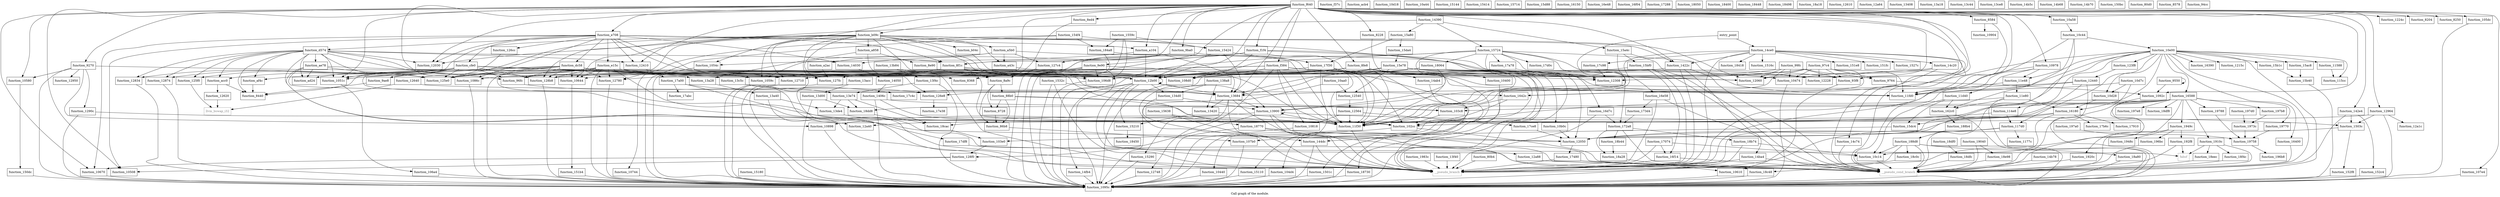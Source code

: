 digraph "Call graph of the module." {
  label="Call graph of the module.";
  node [shape=record];

  Node_function_a858 [label="{function_a858}"];
  Node_function_f37c [label="{function_f37c}"];
  Node_function_a43c [label="{function_a43c}"];
  Node_function_10d7c [label="{function_10d7c}"];
  Node_function_104d4 [label="{function_104d4}"];
  Node_function_106a4 [label="{function_106a4}"];
  Node_function_acb4 [label="{function_acb4}"];
  Node_function_1290c [label="{function_1290c}"];
  Node_function_114e8 [label="{function_114e8}"];
  Node_function_10a58 [label="{function_10a58}"];
  Node_function_10508 [label="{function_10508}"];
  Node_function_10e00 [label="{function_10e00}"];
  Node_function_11588 [label="{function_11588}"];
  Node_function_acc0 [label="{function_acc0}"];
  Node_function_f384 [label="{function_f384}"];
  Node_function_ad24 [label="{function_ad24}"];
  Node_function_ae78 [label="{function_ae78}"];
  Node_function_a5b0 [label="{function_a5b0}"];
  Node_function_1051c [label="{function_1051c}"];
  Node_function_106d8 [label="{function_106d8}"];
  Node_function_10744 [label="{function_10744}"];
  Node_function_107b0 [label="{function_107b0}"];
  Node_function_10400 [label="{function_10400}"];
  Node_function_107e4 [label="{function_107e4}"];
  Node_function_f640 [label="{function_f640}"];
  Node_function_1054c [label="{function_1054c}"];
  Node_function_10aa0 [label="{function_10aa0}"];
  Node_function_10818 [label="{function_10818}"];
  Node_function_af4c [label="{function_af4c}"];
  Node_function_102cc [label="{function_102cc}"];
  Node_function_b04c [label="{function_b04c}"];
  Node_function_10d28 [label="{function_10d28}"];
  Node_function_f1f4 [label="{function_f1f4}"];
  Node_function_1086c [label="{function_1086c}"];
  Node_function_10b0c [label="{function_10b0c}"];
  Node_function_10580 [label="{function_10580}"];
  Node_function_10c14 [label="{function_10c14}"];
  Node_function_1059c [label="{function_1059c}"];
  Node_function_10898 [label="{function_10898}"];
  Node_function_b09c [label="{function_b09c}"];
  Node_function_cfe0 [label="{function_cfe0}"];
  Node_function_108d0 [label="{function_108d0}"];
  Node_function_10440 [label="{function_10440}"];
  Node_function_103c8 [label="{function_103c8}"];
  Node_function_10904 [label="{function_10904}"];
  Node_function_105dc [label="{function_105dc}"];
  Node_function_d574 [label="{function_d574}"];
  Node_function_dc58 [label="{function_dc58}"];
  Node_function_10610 [label="{function_10610}"];
  Node_function_1092c [label="{function_1092c}"];
  Node_function_1095c [label="{function_1095c}"];
  Node_function_103e0 [label="{function_103e0}"];
  Node_function_10978 [label="{function_10978}"];
  Node_function_10d18 [label="{function_10d18}"];
  Node_function_10644 [label="{function_10644}"];
  Node_function_10c44 [label="{function_10c44}"];
  Node_function_e15c [label="{function_e15c}"];
  Node_function_e708 [label="{function_e708}"];
  Node_function_10670 [label="{function_10670}"];
  Node_function_10a44 [label="{function_10a44}"];
  Node_function_10474 [label="{function_10474}"];
  Node_function_150dc [label="{function_150dc}"];
  Node_function_15110 [label="{function_15110}"];
  Node_function_15144 [label="{function_15144}"];
  Node_function_1516c [label="{function_1516c}"];
  Node_function_15180 [label="{function_15180}"];
  Node_function_151b4 [label="{function_151b4}"];
  Node_function_151e8 [label="{function_151e8}"];
  Node_function_151fc [label="{function_151fc}"];
  Node_function_15210 [label="{function_15210}"];
  Node_function_1527c [label="{function_1527c}"];
  Node_function_15290 [label="{function_15290}"];
  Node_function_152c4 [label="{function_152c4}"];
  Node_function_152f8 [label="{function_152f8}"];
  Node_function_1532c [label="{function_1532c}"];
  Node_function_15414 [label="{function_15414}"];
  Node_function_15424 [label="{function_15424}"];
  Node_function_154f4 [label="{function_154f4}"];
  Node_function_1559c [label="{function_1559c}"];
  Node_function_15638 [label="{function_15638}"];
  Node_function_15714 [label="{function_15714}"];
  Node_function_15724 [label="{function_15724}"];
  Node_function_15a4c [label="{function_15a4c}"];
  Node_function_15a80 [label="{function_15a80}"];
  Node_function_15ac8 [label="{function_15ac8}"];
  Node_function_15b1c [label="{function_15b1c}"];
  Node_function_15b40 [label="{function_15b40}"];
  Node_function_15bf0 [label="{function_15bf0}"];
  Node_function_15d88 [label="{function_15d88}"];
  Node_function_15da4 [label="{function_15da4}"];
  Node_function_15dc4 [label="{function_15dc4}"];
  Node_function_15e78 [label="{function_15e78}"];
  Node_function_16150 [label="{function_16150}"];
  Node_function_16180 [label="{function_16180}"];
  Node_function_162c0 [label="{function_162c0}"];
  Node_function_16390 [label="{function_16390}"];
  Node_function_16400 [label="{function_16400}"];
  Node_function_1642c [label="{function_1642c}"];
  Node_function_16588 [label="{function_16588}"];
  Node_function_16d7c [label="{function_16d7c}"];
  Node_function_16e48 [label="{function_16e48}"];
  Node_function_16e58 [label="{function_16e58}"];
  Node_function_16f04 [label="{function_16f04}"];
  Node_function_16f14 [label="{function_16f14}"];
  Node_function_17074 [label="{function_17074}"];
  Node_function_17288 [label="{function_17288}"];
  Node_function_172a8 [label="{function_172a8}"];
  Node_function_173d4 [label="{function_173d4}"];
  Node_function_17480 [label="{function_17480}"];
  Node_function_17910 [label="{function_17910}"];
  Node_function_17a00 [label="{function_17a00}"];
  Node_function_17a78 [label="{function_17a78}"];
  Node_function_17abc [label="{function_17abc}"];
  Node_function_17b6c [label="{function_17b6c}"];
  Node_function_17c4c [label="{function_17c4c}"];
  Node_function_17c98 [label="{function_17c98}"];
  Node_function_17ce8 [label="{function_17ce8}"];
  Node_function_17d0c [label="{function_17d0c}"];
  Node_function_17df8 [label="{function_17df8}"];
  Node_function_17e38 [label="{function_17e38}"];
  Node_function_17f30 [label="{function_17f30}"];
  Node_function_18050 [label="{function_18050}"];
  Node_function_18064 [label="{function_18064}"];
  Node_function_18400 [label="{function_18400}"];
  Node_function_18418 [label="{function_18418}"];
  Node_function_18448 [label="{function_18448}"];
  Node_function_18450 [label="{function_18450}"];
  Node_function_18498 [label="{function_18498}"];
  Node_function_184a8 [label="{function_184a8}"];
  Node_function_18730 [label="{function_18730}"];
  Node_function_18770 [label="{function_18770}"];
  Node_function_188b4 [label="{function_188b4}"];
  Node_function_188d8 [label="{function_188d8}"];
  Node_function_18a18 [label="{function_18a18}"];
  Node_function_18a28 [label="{function_18a28}"];
  Node_function_18a80 [label="{function_18a80}"];
  Node_function_18b44 [label="{function_18b44}"];
  Node_function_18b74 [label="{function_18b74}"];
  Node_function_18c0c [label="{function_18c0c}"];
  Node_function_18c48 [label="{function_18c48}"];
  Node_function_18cac [label="{function_18cac}"];
  Node_function_18dd8 [label="{function_18dd8}"];
  Node_function_18dfc [label="{function_18dfc}"];
  Node_function_18e98 [label="{function_18e98}"];
  Node_function_18eec [label="{function_18eec}"];
  Node_function_18f4c [label="{function_18f4c}"];
  Node_function_1910c [label="{function_1910c}"];
  Node_function_19040 [label="{function_19040}"];
  Node_function_1920c [label="{function_1920c}"];
  Node_function_192f8 [label="{function_192f8}"];
  Node_function_1948c [label="{function_1948c}"];
  Node_function_1949c [label="{function_1949c}"];
  Node_function_196b8 [label="{function_196b8}"];
  Node_function_196bc [label="{function_196bc}"];
  Node_function_1973c [label="{function_1973c}"];
  Node_function_19758 [label="{function_19758}"];
  Node_function_19770 [label="{function_19770}"];
  Node_function_19788 [label="{function_19788}"];
  Node_function_197a0 [label="{function_197a0}"];
  Node_function_197b8 [label="{function_197b8}"];
  Node_function_197d0 [label="{function_197d0}"];
  Node_function_197e8 [label="{function_197e8}"];
  Node_function_1983c [label="{function_1983c}"];
  Node_llvm_bswap_i32 [color="gray50", fontcolor="gray50", label="{llvm_bswap_i32}"];
  Node_fabsf [color="gray50", fontcolor="gray50", label="{fabsf}"];
  Node_function_115cc [label="{function_115cc}"];
  Node_function_1177c [label="{function_1177c}"];
  Node_function_117d0 [label="{function_117d0}"];
  Node_function_11d40 [label="{function_11d40}"];
  Node_function_11e48 [label="{function_11e48}"];
  Node_function_11e80 [label="{function_11e80}"];
  Node_function_11f30 [label="{function_11f30}"];
  Node_function_11fd0 [label="{function_11fd0}"];
  Node_function_12030 [label="{function_12030}"];
  Node_function_12050 [label="{function_12050}"];
  Node_function_12060 [label="{function_12060}"];
  Node_function_1215c [label="{function_1215c}"];
  Node_function_12228 [label="{function_12228}"];
  Node_function_1224c [label="{function_1224c}"];
  Node_function_12308 [label="{function_12308}"];
  Node_function_123f8 [label="{function_123f8}"];
  Node_function_12410 [label="{function_12410}"];
  Node_function_12440 [label="{function_12440}"];
  Node_function_12540 [label="{function_12540}"];
  Node_function_12564 [label="{function_12564}"];
  Node_function_125e0 [label="{function_125e0}"];
  Node_function_125f0 [label="{function_125f0}"];
  Node_function_12610 [label="{function_12610}"];
  Node_function_12620 [label="{function_12620}"];
  Node_function_12640 [label="{function_12640}"];
  Node_function_126cc [label="{function_126cc}"];
  Node_function_126e8 [label="{function_126e8}"];
  Node_function_12710 [label="{function_12710}"];
  Node_function_12748 [label="{function_12748}"];
  Node_function_12780 [label="{function_12780}"];
  Node_function_127c4 [label="{function_127c4}"];
  Node_function_127fc [label="{function_127fc}"];
  Node_function_12834 [label="{function_12834}"];
  Node_function_12874 [label="{function_12874}"];
  Node_function_128b8 [label="{function_128b8}"];
  Node_function_128f0 [label="{function_128f0}"];
  Node_function_18df0 [label="{function_18df0}"];
  Node_function_18df8 [label="{function_18df8}"];
  Node_function_12950 [label="{function_12950}"];
  Node_function_12964 [label="{function_12964}"];
  Node_function_12a1c [label="{function_12a1c}"];
  Node_function_12a40 [label="{function_12a40}"];
  Node_function_12a64 [label="{function_12a64}"];
  Node_function_12a88 [label="{function_12a88}"];
  Node_function_12b00 [label="{function_12b00}"];
  Node_function_13408 [label="{function_13408}"];
  Node_function_13420 [label="{function_13420}"];
  Node_function_134d0 [label="{function_134d0}"];
  Node_function_13684 [label="{function_13684}"];
  Node_function_138a8 [label="{function_138a8}"];
  Node_function_13900 [label="{function_13900}"];
  Node_function_13a18 [label="{function_13a18}"];
  Node_function_13a28 [label="{function_13a28}"];
  Node_function_13a40 [label="{function_13a40}"];
  Node_function_13acc [label="{function_13acc}"];
  Node_function_13b84 [label="{function_13b84}"];
  Node_function_13c44 [label="{function_13c44}"];
  Node_function_13c5c [label="{function_13c5c}"];
  Node_function_13ce8 [label="{function_13ce8}"];
  Node_function_13d00 [label="{function_13d00}"];
  Node_function_13de4 [label="{function_13de4}"];
  Node_function_13e74 [label="{function_13e74}"];
  Node_function_13f40 [label="{function_13f40}"];
  Node_function_13f4c [label="{function_13f4c}"];
  Node_function_14030 [label="{function_14030}"];
  Node_function_14050 [label="{function_14050}"];
  Node_function_1406c [label="{function_1406c}"];
  Node_function_1422c [label="{function_1422c}"];
  Node_function_142e4 [label="{function_142e4}"];
  Node_function_14390 [label="{function_14390}"];
  Node_function_144dc [label="{function_144dc}"];
  Node_function_14ab4 [label="{function_14ab4}"];
  Node_function_14b5c [label="{function_14b5c}"];
  Node_function_14b68 [label="{function_14b68}"];
  Node_function_14b70 [label="{function_14b70}"];
  Node_function_14b78 [label="{function_14b78}"];
  Node_function_14ba4 [label="{function_14ba4}"];
  Node_function_14c20 [label="{function_14c20}"];
  Node_function_14c74 [label="{function_14c74}"];
  Node_function_14ce0 [label="{function_14ce0}"];
  Node_function_14fb4 [label="{function_14fb4}"];
  Node_function_1501c [label="{function_1501c}"];
  Node_function_1503c [label="{function_1503c}"];
  Node_function_150bc [label="{function_150bc}"];
  Node___pseudo_branch [color="gray50", fontcolor="gray50", label="{__pseudo_branch}"];
  Node___pseudo_cond_branch [color="gray50", fontcolor="gray50", label="{__pseudo_cond_branch}"];
  Node_function_80b4 [label="{function_80b4}"];
  Node_function_80d0 [label="{function_80d0}"];
  Node_entry_point [label="{entry_point}"];
  Node_function_8204 [label="{function_8204}"];
  Node_function_8228 [label="{function_8228}"];
  Node_function_8250 [label="{function_8250}"];
  Node_function_8368 [label="{function_8368}"];
  Node_function_8440 [label="{function_8440}"];
  Node_function_8578 [label="{function_8578}"];
  Node_function_8584 [label="{function_8584}"];
  Node_function_86b8 [label="{function_86b8}"];
  Node_function_8728 [label="{function_8728}"];
  Node_function_88b0 [label="{function_88b0}"];
  Node_function_8a9c [label="{function_8a9c}"];
  Node_function_8e90 [label="{function_8e90}"];
  Node_function_8ed4 [label="{function_8ed4}"];
  Node_function_8f1c [label="{function_8f1c}"];
  Node_function_8fe8 [label="{function_8fe8}"];
  Node_function_9270 [label="{function_9270}"];
  Node_function_93f8 [label="{function_93f8}"];
  Node_function_94cc [label="{function_94cc}"];
  Node_function_9550 [label="{function_9550}"];
  Node_function_96fc [label="{function_96fc}"];
  Node_function_9764 [label="{function_9764}"];
  Node_function_97c4 [label="{function_97c4}"];
  Node_function_99fc [label="{function_99fc}"];
  Node_function_9ae8 [label="{function_9ae8}"];
  Node_function_9ba0 [label="{function_9ba0}"];
  Node_function_9e90 [label="{function_9e90}"];
  Node_function_a104 [label="{function_a104}"];
  Node_function_a2ac [label="{function_a2ac}"];
  Node_function_a858 -> Node_function_126e8;
  Node_function_a858 -> Node_function_13a28;
  Node_function_a858 -> Node_function_8e90;
  Node_function_a43c -> Node_function_11fd0;
  Node_function_10d7c -> Node_function_10d28;
  Node_function_10d7c -> Node_function_11fd0;
  Node_function_10d7c -> Node___pseudo_cond_branch;
  Node_function_104d4 -> Node_function_1095c;
  Node_function_106a4 -> Node_function_1095c;
  Node_function_1290c -> Node_function_1095c;
  Node_function_1290c -> Node_function_12a40;
  Node_function_114e8 -> Node_function_117d0;
  Node_function_114e8 -> Node_function_11f30;
  Node_function_10a58 -> Node_function_10c44;
  Node_function_10e00 -> Node_function_114e8;
  Node_function_10e00 -> Node_function_11588;
  Node_function_10e00 -> Node_function_10d28;
  Node_function_10e00 -> Node_function_1095c;
  Node_function_10e00 -> Node_function_15ac8;
  Node_function_10e00 -> Node_function_15b1c;
  Node_function_10e00 -> Node_function_16180;
  Node_function_10e00 -> Node_function_16390;
  Node_function_10e00 -> Node_function_16400;
  Node_function_10e00 -> Node_function_1642c;
  Node_function_10e00 -> Node_function_16588;
  Node_function_10e00 -> Node_function_115cc;
  Node_function_10e00 -> Node_function_117d0;
  Node_function_10e00 -> Node_function_11e48;
  Node_function_10e00 -> Node_function_11fd0;
  Node_function_10e00 -> Node_function_1215c;
  Node_function_10e00 -> Node_function_123f8;
  Node_function_10e00 -> Node___pseudo_branch;
  Node_function_10e00 -> Node___pseudo_cond_branch;
  Node_function_11588 -> Node_function_115cc;
  Node_function_acc0 -> Node_function_12620;
  Node_function_acc0 -> Node_function_8440;
  Node_function_f384 -> Node_function_10818;
  Node_function_f384 -> Node_function_108d0;
  Node_function_f384 -> Node_function_10474;
  Node_function_f384 -> Node_function_11f30;
  Node_function_f384 -> Node_function_12060;
  Node_function_f384 -> Node_function_12228;
  Node_function_f384 -> Node_function_125e0;
  Node_function_f384 -> Node_function_126e8;
  Node_function_f384 -> Node_function_12710;
  Node_function_f384 -> Node_function_12748;
  Node_function_f384 -> Node_function_128b8;
  Node_function_f384 -> Node_function_93f8;
  Node_function_ae78 -> Node_function_ad24;
  Node_function_ae78 -> Node_function_12050;
  Node_function_ae78 -> Node_function_125e0;
  Node_function_ae78 -> Node_function_12b00;
  Node_function_ae78 -> Node_function_13684;
  Node_function_a5b0 -> Node_function_a43c;
  Node_function_a5b0 -> Node_function_1059c;
  Node_function_a5b0 -> Node_function_12060;
  Node_function_a5b0 -> Node_function_127c4;
  Node_function_a5b0 -> Node_function_a2ac;
  Node_function_1051c -> Node_function_106a4;
  Node_function_106d8 -> Node_function_1095c;
  Node_function_10744 -> Node_function_1095c;
  Node_function_107b0 -> Node_function_1095c;
  Node_function_10400 -> Node_function_1501c;
  Node_function_107e4 -> Node_function_1095c;
  Node_function_f640 -> Node_function_10a58;
  Node_function_f640 -> Node_function_10508;
  Node_function_f640 -> Node_function_f384;
  Node_function_f640 -> Node_function_1051c;
  Node_function_f640 -> Node_function_107e4;
  Node_function_f640 -> Node_function_1054c;
  Node_function_f640 -> Node_function_f1f4;
  Node_function_f640 -> Node_function_1086c;
  Node_function_f640 -> Node_function_10580;
  Node_function_f640 -> Node_function_b09c;
  Node_function_f640 -> Node_function_105dc;
  Node_function_f640 -> Node_function_1092c;
  Node_function_f640 -> Node_function_10978;
  Node_function_f640 -> Node_function_e708;
  Node_function_f640 -> Node_function_10670;
  Node_function_f640 -> Node_function_11f30;
  Node_function_f640 -> Node_function_11fd0;
  Node_function_f640 -> Node_function_12030;
  Node_function_f640 -> Node_function_12060;
  Node_function_f640 -> Node_function_12228;
  Node_function_f640 -> Node_function_1224c;
  Node_function_f640 -> Node_function_12410;
  Node_function_f640 -> Node_function_12964;
  Node_function_f640 -> Node_function_12b00;
  Node_function_f640 -> Node_function_13684;
  Node_function_f640 -> Node_function_13c5c;
  Node_function_f640 -> Node_function_1422c;
  Node_function_f640 -> Node_function_142e4;
  Node_function_f640 -> Node_function_8204;
  Node_function_f640 -> Node_function_8228;
  Node_function_f640 -> Node_function_8250;
  Node_function_f640 -> Node_function_8368;
  Node_function_f640 -> Node_function_8584;
  Node_function_f640 -> Node_function_8ed4;
  Node_function_f640 -> Node_function_8f1c;
  Node_function_f640 -> Node_function_8fe8;
  Node_function_f640 -> Node_function_9270;
  Node_function_f640 -> Node_function_93f8;
  Node_function_f640 -> Node_function_9ba0;
  Node_function_f640 -> Node_function_a104;
  Node_function_1054c -> Node_function_1095c;
  Node_function_10aa0 -> Node_function_1095c;
  Node_function_10aa0 -> Node_function_12540;
  Node_function_10818 -> Node_function_1095c;
  Node_function_af4c -> Node_function_8440;
  Node_function_102cc -> Node_function_103e0;
  Node_function_102cc -> Node___pseudo_cond_branch;
  Node_function_b04c -> Node_function_108d0;
  Node_function_10d28 -> Node_function_16180;
  Node_function_f1f4 -> Node_function_108d0;
  Node_function_f1f4 -> Node_function_11f30;
  Node_function_f1f4 -> Node_function_12228;
  Node_function_f1f4 -> Node_function_12308;
  Node_function_f1f4 -> Node_function_128b8;
  Node_function_f1f4 -> Node_function_14030;
  Node_function_f1f4 -> Node_function_9e90;
  Node_function_1086c -> Node_function_1095c;
  Node_function_10b0c -> Node_function_12050;
  Node_function_10580 -> Node_function_150dc;
  Node_function_10c14 -> Node___pseudo_cond_branch;
  Node_function_1059c -> Node_function_1095c;
  Node_function_10898 -> Node_function_1095c;
  Node_function_b09c -> Node_function_a858;
  Node_function_b09c -> Node_function_a43c;
  Node_function_b09c -> Node_function_a5b0;
  Node_function_b09c -> Node_function_1051c;
  Node_function_b09c -> Node_function_106d8;
  Node_function_b09c -> Node_function_b04c;
  Node_function_b09c -> Node_function_1059c;
  Node_function_b09c -> Node_function_1095c;
  Node_function_b09c -> Node_function_10644;
  Node_function_b09c -> Node_function_11f30;
  Node_function_b09c -> Node_function_11fd0;
  Node_function_b09c -> Node_function_12060;
  Node_function_b09c -> Node_function_125e0;
  Node_function_b09c -> Node_function_12710;
  Node_function_b09c -> Node_function_12780;
  Node_function_b09c -> Node_function_127fc;
  Node_function_b09c -> Node_function_128b8;
  Node_function_b09c -> Node_function_12b00;
  Node_function_cfe0 -> Node_function_acc0;
  Node_function_cfe0 -> Node_function_ad24;
  Node_function_cfe0 -> Node_function_1051c;
  Node_function_cfe0 -> Node_function_af4c;
  Node_function_cfe0 -> Node_function_11f30;
  Node_function_cfe0 -> Node_function_125e0;
  Node_function_cfe0 -> Node_function_125f0;
  Node_function_cfe0 -> Node_function_12834;
  Node_function_cfe0 -> Node_function_12874;
  Node_function_cfe0 -> Node_function_128b8;
  Node_function_cfe0 -> Node_function_12b00;
  Node_function_cfe0 -> Node_function_13a28;
  Node_function_cfe0 -> Node_function_13c5c;
  Node_function_cfe0 -> Node_function_8368;
  Node_function_cfe0 -> Node_function_8440;
  Node_function_cfe0 -> Node_function_96fc;
  Node_function_cfe0 -> Node_function_9ae8;
  Node_function_108d0 -> Node_function_1095c;
  Node_function_10440 -> Node_function_1095c;
  Node_function_103c8 -> Node_function_102cc;
  Node_function_105dc -> Node_function_1095c;
  Node_function_d574 -> Node_function_acc0;
  Node_function_d574 -> Node_function_ad24;
  Node_function_d574 -> Node_function_ae78;
  Node_function_d574 -> Node_function_1051c;
  Node_function_d574 -> Node_function_af4c;
  Node_function_d574 -> Node_function_11f30;
  Node_function_d574 -> Node_function_12030;
  Node_function_d574 -> Node_function_12410;
  Node_function_d574 -> Node_function_125e0;
  Node_function_d574 -> Node_function_125f0;
  Node_function_d574 -> Node_function_12834;
  Node_function_d574 -> Node_function_12874;
  Node_function_d574 -> Node_function_128b8;
  Node_function_d574 -> Node_function_8440;
  Node_function_d574 -> Node_function_8f1c;
  Node_function_d574 -> Node_function_96fc;
  Node_function_dc58 -> Node_function_1051c;
  Node_function_dc58 -> Node_function_106d8;
  Node_function_dc58 -> Node_function_1059c;
  Node_function_dc58 -> Node_function_108d0;
  Node_function_dc58 -> Node_function_1095c;
  Node_function_dc58 -> Node_function_10644;
  Node_function_dc58 -> Node_function_11f30;
  Node_function_dc58 -> Node_function_125e0;
  Node_function_dc58 -> Node_function_12710;
  Node_function_dc58 -> Node_function_12780;
  Node_function_dc58 -> Node_function_127fc;
  Node_function_dc58 -> Node_function_128b8;
  Node_function_dc58 -> Node_function_12b00;
  Node_function_dc58 -> Node_function_96fc;
  Node_function_dc58 -> Node_function_9ae8;
  Node_function_10610 -> Node_function_1095c;
  Node_function_1092c -> Node___pseudo_cond_branch;
  Node_function_103e0 -> Node_function_128f0;
  Node_function_10978 -> Node_function_11d40;
  Node_function_10978 -> Node_function_11e48;
  Node_function_10978 -> Node___pseudo_branch;
  Node_function_10978 -> Node___pseudo_cond_branch;
  Node_function_10644 -> Node_function_151b4;
  Node_function_10c44 -> Node_function_10e00;
  Node_function_10c44 -> Node_function_162c0;
  Node_function_10c44 -> Node___pseudo_branch;
  Node_function_10c44 -> Node___pseudo_cond_branch;
  Node_function_e15c -> Node_function_1051c;
  Node_function_e15c -> Node_function_106d8;
  Node_function_e15c -> Node_function_1059c;
  Node_function_e15c -> Node_function_108d0;
  Node_function_e15c -> Node_function_1095c;
  Node_function_e15c -> Node_function_10644;
  Node_function_e15c -> Node_function_11f30;
  Node_function_e15c -> Node_function_125e0;
  Node_function_e15c -> Node_function_12710;
  Node_function_e15c -> Node_function_12780;
  Node_function_e15c -> Node_function_128b8;
  Node_function_e15c -> Node_function_12b00;
  Node_function_e15c -> Node_function_96fc;
  Node_function_e708 -> Node_function_10508;
  Node_function_e708 -> Node_function_1086c;
  Node_function_e708 -> Node_function_cfe0;
  Node_function_e708 -> Node_function_108d0;
  Node_function_e708 -> Node_function_d574;
  Node_function_e708 -> Node_function_dc58;
  Node_function_e708 -> Node_function_e15c;
  Node_function_e708 -> Node_function_10670;
  Node_function_e708 -> Node_function_12030;
  Node_function_e708 -> Node_function_12308;
  Node_function_e708 -> Node_function_12410;
  Node_function_e708 -> Node_function_126cc;
  Node_function_e708 -> Node_function_14030;
  Node_function_e708 -> Node_function_1422c;
  Node_function_e708 -> Node_function_8f1c;
  Node_function_e708 -> Node_function_a104;
  Node_function_10670 -> Node_function_1095c;
  Node_function_10474 -> Node_function_1095c;
  Node_function_150dc -> Node_function_1095c;
  Node_function_15110 -> Node_function_1095c;
  Node_function_15180 -> Node_function_1095c;
  Node_function_151b4 -> Node_function_1095c;
  Node_function_15210 -> Node_function_18450;
  Node_function_15290 -> Node_function_1095c;
  Node_function_152c4 -> Node_function_1095c;
  Node_function_152f8 -> Node_function_1095c;
  Node_function_1532c -> Node_function_1095c;
  Node_function_1532c -> Node_function_13684;
  Node_function_1532c -> Node___pseudo_branch;
  Node_function_15424 -> Node_function_17f30;
  Node_function_15424 -> Node_function_12b00;
  Node_function_15424 -> Node_function_13684;
  Node_function_154f4 -> Node_function_10744;
  Node_function_154f4 -> Node_function_1095c;
  Node_function_154f4 -> Node_function_15424;
  Node_function_154f4 -> Node_function_184a8;
  Node_function_1559c -> Node_function_106d8;
  Node_function_1559c -> Node_function_1095c;
  Node_function_1559c -> Node_function_15424;
  Node_function_1559c -> Node_function_184a8;
  Node_function_15638 -> Node_function_18770;
  Node_function_15638 -> Node___pseudo_branch;
  Node_function_15724 -> Node_function_16d7c;
  Node_function_15724 -> Node_function_16e58;
  Node_function_15724 -> Node_function_172a8;
  Node_function_15724 -> Node_function_17a78;
  Node_function_15724 -> Node_function_17c4c;
  Node_function_15724 -> Node_function_17d0c;
  Node_function_15724 -> Node_function_18064;
  Node_function_15724 -> Node_function_11f30;
  Node_function_15724 -> Node_function_11fd0;
  Node_function_15724 -> Node_function_12308;
  Node_function_15724 -> Node_function_12b00;
  Node_function_15a4c -> Node_function_15bf0;
  Node_function_15a4c -> Node_function_13684;
  Node_function_15a4c -> Node___pseudo_cond_branch;
  Node_function_15a80 -> Node_function_15da4;
  Node_function_15a80 -> Node_function_17f30;
  Node_function_15ac8 -> Node_function_15b40;
  Node_function_15b1c -> Node_function_15b40;
  Node_function_15b40 -> Node_function_1095c;
  Node_function_15bf0 -> Node_function_108d0;
  Node_function_15bf0 -> Node_function_16f14;
  Node_function_15bf0 -> Node___pseudo_branch;
  Node_function_15bf0 -> Node___pseudo_cond_branch;
  Node_function_15da4 -> Node_function_15e78;
  Node_function_15dc4 -> Node_function_107b0;
  Node_function_15e78 -> Node_function_106d8;
  Node_function_15e78 -> Node_function_10b0c;
  Node_function_15e78 -> Node_function_1095c;
  Node_function_15e78 -> Node_function_10474;
  Node_function_15e78 -> Node_function_12540;
  Node_function_15e78 -> Node_function_12b00;
  Node_function_15e78 -> Node_function_13684;
  Node_function_15e78 -> Node___pseudo_branch;
  Node_function_16180 -> Node_function_10c14;
  Node_function_16180 -> Node_function_15dc4;
  Node_function_16180 -> Node_function_17910;
  Node_function_16180 -> Node_function_17b6c;
  Node_function_16180 -> Node_function_12050;
  Node_function_162c0 -> Node_function_1095c;
  Node_function_162c0 -> Node_function_188b4;
  Node_function_16400 -> Node___pseudo_cond_branch;
  Node_function_1642c -> Node_function_102cc;
  Node_function_1642c -> Node_function_103c8;
  Node_function_16588 -> Node_function_102cc;
  Node_function_16588 -> Node_function_103c8;
  Node_function_16588 -> Node_function_18cac;
  Node_function_16588 -> Node_function_18dd8;
  Node_function_16588 -> Node_function_1910c;
  Node_function_16588 -> Node_function_1920c;
  Node_function_16588 -> Node_function_1949c;
  Node_function_16588 -> Node_function_19770;
  Node_function_16588 -> Node_function_19788;
  Node_function_16588 -> Node_function_197b8;
  Node_function_16588 -> Node_function_197e8;
  Node_function_16588 -> Node_function_11f30;
  Node_function_16588 -> Node_function_18df8;
  Node_function_16588 -> Node___pseudo_branch;
  Node_function_16d7c -> Node_function_172a8;
  Node_function_16d7c -> Node___pseudo_branch;
  Node_function_16e58 -> Node_function_173d4;
  Node_function_16e58 -> Node___pseudo_branch;
  Node_function_16e58 -> Node___pseudo_cond_branch;
  Node_function_16f14 -> Node___pseudo_branch;
  Node_function_16f14 -> Node___pseudo_cond_branch;
  Node_function_17074 -> Node_function_10c14;
  Node_function_17074 -> Node_function_16f14;
  Node_function_17074 -> Node___pseudo_branch;
  Node_function_172a8 -> Node_function_18a28;
  Node_function_172a8 -> Node_function_18b44;
  Node_function_172a8 -> Node_function_18b74;
  Node_function_172a8 -> Node___pseudo_cond_branch;
  Node_function_173d4 -> Node_function_172a8;
  Node_function_17480 -> Node___pseudo_branch;
  Node_function_17480 -> Node___pseudo_cond_branch;
  Node_function_17a00 -> Node_function_17abc;
  Node_function_17a00 -> Node_function_17c4c;
  Node_function_17a00 -> Node_function_17df8;
  Node_function_17a78 -> Node_function_12308;
  Node_function_17c98 -> Node_function_12308;
  Node_function_17ce8 -> Node_function_12050;
  Node_function_17df8 -> Node___pseudo_cond_branch;
  Node_function_17f30 -> Node_function_102cc;
  Node_function_17f30 -> Node_function_1095c;
  Node_function_17f30 -> Node_function_11f30;
  Node_function_17f30 -> Node_function_12b00;
  Node_function_17f30 -> Node___pseudo_branch;
  Node_function_18064 -> Node_function_1095c;
  Node_function_18064 -> Node_function_18730;
  Node_function_18064 -> Node_function_12050;
  Node_function_18064 -> Node_function_12b00;
  Node_function_18064 -> Node_function_13684;
  Node_function_18064 -> Node_function_13900;
  Node_function_18064 -> Node___pseudo_branch;
  Node_function_184a8 -> Node_function_1095c;
  Node_function_184a8 -> Node_function_11f30;
  Node_function_18730 -> Node_function_1095c;
  Node_function_18770 -> Node_function_1095c;
  Node_function_18770 -> Node_function_18c48;
  Node_function_18770 -> Node_function_12050;
  Node_function_188b4 -> Node_function_188d8;
  Node_function_188d8 -> Node_function_10c14;
  Node_function_188d8 -> Node_function_1095c;
  Node_function_188d8 -> Node_function_18a80;
  Node_function_188d8 -> Node_function_18c0c;
  Node_function_188d8 -> Node___pseudo_branch;
  Node_function_188d8 -> Node___pseudo_cond_branch;
  Node_function_18a28 -> Node_function_10610;
  Node_function_18a80 -> Node_function_1095c;
  Node_function_18b44 -> Node_function_18a28;
  Node_function_18b74 -> Node_function_10c14;
  Node_function_18b74 -> Node_function_1095c;
  Node_function_18c0c -> Node_function_18c48;
  Node_function_18c48 -> Node_function_1095c;
  Node_function_18cac -> Node_function_103e0;
  Node_function_18dd8 -> Node_function_18cac;
  Node_function_18dfc -> Node___pseudo_cond_branch;
  Node_function_18e98 -> Node___pseudo_cond_branch;
  Node_function_18eec -> Node___pseudo_cond_branch;
  Node_function_18f4c -> Node___pseudo_cond_branch;
  Node_function_1910c -> Node_function_18eec;
  Node_function_1910c -> Node_function_18f4c;
  Node_function_1910c -> Node_fabsf;
  Node_function_1910c -> Node___pseudo_cond_branch;
  Node_function_19040 -> Node_function_18e98;
  Node_function_19040 -> Node___pseudo_cond_branch;
  Node_function_1920c -> Node___pseudo_cond_branch;
  Node_function_192f8 -> Node_fabsf;
  Node_function_192f8 -> Node___pseudo_cond_branch;
  Node_function_1949c -> Node_function_192f8;
  Node_function_1949c -> Node_function_1948c;
  Node_function_1949c -> Node_function_196bc;
  Node_function_1949c -> Node___pseudo_cond_branch;
  Node_function_196bc -> Node___pseudo_cond_branch;
  Node_function_1973c -> Node_function_19758;
  Node_function_19758 -> Node_function_196b8;
  Node_function_19770 -> Node_function_19758;
  Node_function_19788 -> Node_function_19758;
  Node_function_197a0 -> Node_function_19758;
  Node_function_197b8 -> Node_function_1973c;
  Node_function_197d0 -> Node_function_1973c;
  Node_function_1983c -> Node___pseudo_branch;
  Node_function_117d0 -> Node_function_1177c;
  Node_function_117d0 -> Node_function_12050;
  Node_function_117d0 -> Node___pseudo_branch;
  Node_function_11d40 -> Node_function_10c14;
  Node_function_11d40 -> Node_function_15dc4;
  Node_function_11d40 -> Node_function_162c0;
  Node_function_11e48 -> Node_function_11e80;
  Node_function_11e48 -> Node_function_11fd0;
  Node_function_11e80 -> Node_function_102cc;
  Node_function_11e80 -> Node_function_1095c;
  Node_function_11e80 -> Node_function_16180;
  Node_function_11e80 -> Node_function_162c0;
  Node_function_11f30 -> Node___pseudo_branch;
  Node_function_12050 -> Node_function_17480;
  Node_function_123f8 -> Node_function_12440;
  Node_function_12410 -> Node_function_17a00;
  Node_function_12440 -> Node_function_1095c;
  Node_function_12440 -> Node_function_1642c;
  Node_function_12440 -> Node_function_11fd0;
  Node_function_12440 -> Node_function_12050;
  Node_function_12540 -> Node_function_12564;
  Node_function_12564 -> Node_function_10818;
  Node_function_12564 -> Node_function_17ce8;
  Node_function_12564 -> Node_function_11f30;
  Node_function_125f0 -> Node_llvm_bswap_i32;
  Node_function_12620 -> Node_llvm_bswap_i32;
  Node_function_12640 -> Node_function_1642c;
  Node_function_12640 -> Node_llvm_bswap_i32;
  Node_function_126cc -> Node_function_12640;
  Node_function_126e8 -> Node_function_17e38;
  Node_function_12710 -> Node_function_1095c;
  Node_function_12748 -> Node_function_1095c;
  Node_function_12780 -> Node_function_1095c;
  Node_function_127c4 -> Node_function_1095c;
  Node_function_127fc -> Node_function_1095c;
  Node_function_12834 -> Node_function_1095c;
  Node_function_12874 -> Node_function_1095c;
  Node_function_128b8 -> Node_function_1095c;
  Node_function_128f0 -> Node_function_10508;
  Node_function_128f0 -> Node_function_10670;
  Node_function_18df0 -> Node_function_18dfc;
  Node_function_12964 -> Node_function_1095c;
  Node_function_12964 -> Node_function_12a1c;
  Node_function_12964 -> Node_function_12a40;
  Node_function_12964 -> Node_function_1503c;
  Node_function_12a88 -> Node___pseudo_cond_branch;
  Node_function_12b00 -> Node_function_1095c;
  Node_function_12b00 -> Node_function_15210;
  Node_function_12b00 -> Node_function_12a88;
  Node_function_12b00 -> Node_function_12b00;
  Node_function_12b00 -> Node_function_134d0;
  Node_function_12b00 -> Node_function_13684;
  Node_function_12b00 -> Node_function_13900;
  Node_function_12b00 -> Node_function_14fb4;
  Node_function_12b00 -> Node___pseudo_branch;
  Node_function_13420 -> Node_function_102cc;
  Node_function_13420 -> Node_function_15210;
  Node_function_134d0 -> Node_function_13900;
  Node_function_134d0 -> Node_function_144dc;
  Node_function_13684 -> Node_function_15290;
  Node_function_13684 -> Node_function_13420;
  Node_function_13684 -> Node_function_13900;
  Node_function_13684 -> Node___pseudo_branch;
  Node_function_13684 -> Node___pseudo_cond_branch;
  Node_function_138a8 -> Node_function_13420;
  Node_function_138a8 -> Node_function_134d0;
  Node_function_138a8 -> Node___pseudo_branch;
  Node_function_13900 -> Node_function_10898;
  Node_function_13900 -> Node_function_11f30;
  Node_function_13900 -> Node_function_128f0;
  Node_function_13900 -> Node_function_13900;
  Node_function_13900 -> Node_function_1503c;
  Node_function_13900 -> Node___pseudo_branch;
  Node_function_13900 -> Node___pseudo_cond_branch;
  Node_function_13a28 -> Node_function_13a40;
  Node_function_13a40 -> Node_function_13de4;
  Node_function_13a40 -> Node___pseudo_branch;
  Node_function_13acc -> Node_function_13d00;
  Node_function_13acc -> Node___pseudo_branch;
  Node_function_13b84 -> Node_function_13f4c;
  Node_function_13b84 -> Node___pseudo_branch;
  Node_function_13c5c -> Node_function_13e74;
  Node_function_13c5c -> Node___pseudo_branch;
  Node_function_13d00 -> Node_function_1095c;
  Node_function_13d00 -> Node_function_18dd8;
  Node_function_13de4 -> Node_fabsf;
  Node_function_13e74 -> Node_function_18cac;
  Node_function_13e74 -> Node_function_18dd8;
  Node_function_13e74 -> Node_function_13de4;
  Node_function_13f40 -> Node___pseudo_branch;
  Node_function_13f4c -> Node_function_1095c;
  Node_function_13f4c -> Node_function_13e74;
  Node_function_14030 -> Node_function_14050;
  Node_function_14050 -> Node_function_1406c;
  Node_function_1406c -> Node_function_102cc;
  Node_function_1406c -> Node_function_103c8;
  Node_function_1406c -> Node_function_1095c;
  Node_function_1422c -> Node_function_1086c;
  Node_function_1422c -> Node_function_14ba4;
  Node_function_1422c -> Node___pseudo_branch;
  Node_function_1422c -> Node___pseudo_cond_branch;
  Node_function_142e4 -> Node_function_152c4;
  Node_function_142e4 -> Node_function_1503c;
  Node_function_142e4 -> Node___pseudo_cond_branch;
  Node_function_14390 -> Node_function_15724;
  Node_function_14390 -> Node_function_15a4c;
  Node_function_14390 -> Node_function_15a80;
  Node_function_14390 -> Node_function_12030;
  Node_function_144dc -> Node_function_1095c;
  Node_function_144dc -> Node___pseudo_branch;
  Node_function_14ab4 -> Node_function_15110;
  Node_function_14b78 -> Node___pseudo_cond_branch;
  Node_function_14ba4 -> Node___pseudo_branch;
  Node_function_14ba4 -> Node___pseudo_cond_branch;
  Node_function_14c20 -> Node_function_106d8;
  Node_function_14c20 -> Node_function_10474;
  Node_function_14c20 -> Node___pseudo_cond_branch;
  Node_function_14c74 -> Node___pseudo_cond_branch;
  Node_function_14ce0 -> Node_function_1516c;
  Node_function_14ce0 -> Node_function_151e8;
  Node_function_14ce0 -> Node_function_151fc;
  Node_function_14ce0 -> Node_function_1527c;
  Node_function_14ce0 -> Node_function_17c98;
  Node_function_14ce0 -> Node_function_18418;
  Node_function_14ce0 -> Node_function_11f30;
  Node_function_14ce0 -> Node_function_1422c;
  Node_function_14ce0 -> Node_function_14c20;
  Node_function_14ce0 -> Node_function_14c74;
  Node_function_14ce0 -> Node___pseudo_branch;
  Node_function_14ce0 -> Node___pseudo_cond_branch;
  Node_function_14fb4 -> Node_function_1095c;
  Node_function_1501c -> Node_function_1095c;
  Node_function_1503c -> Node_function_152f8;
  Node_function_1503c -> Node_function_12050;
  Node_function_80b4 -> Node___pseudo_branch;
  Node_entry_point -> Node_function_13900;
  Node_entry_point -> Node_function_14ce0;
  Node_function_8228 -> Node_function_144dc;
  Node_function_8584 -> Node_function_10904;
  Node_function_8584 -> Node_function_11fd0;
  Node_function_86b8 -> Node_function_107b0;
  Node_function_8728 -> Node_function_86b8;
  Node_function_88b0 -> Node_function_102cc;
  Node_function_88b0 -> Node_function_103c8;
  Node_function_88b0 -> Node_function_86b8;
  Node_function_88b0 -> Node_function_8728;
  Node_function_8a9c -> Node_function_86b8;
  Node_function_8a9c -> Node_function_8728;
  Node_function_8a9c -> Node_function_88b0;
  Node_function_8e90 -> Node_function_8a9c;
  Node_function_8ed4 -> Node_function_8a9c;
  Node_function_8f1c -> Node_function_11f30;
  Node_function_8f1c -> Node_function_11fd0;
  Node_function_8f1c -> Node_function_127fc;
  Node_function_8f1c -> Node_function_12b00;
  Node_function_8f1c -> Node_function_13684;
  Node_function_8f1c -> Node_function_8a9c;
  Node_function_8fe8 -> Node_function_104d4;
  Node_function_8fe8 -> Node_function_10400;
  Node_function_8fe8 -> Node_function_1086c;
  Node_function_8fe8 -> Node_function_108d0;
  Node_function_8fe8 -> Node_function_10440;
  Node_function_8fe8 -> Node_function_10644;
  Node_function_8fe8 -> Node_function_11f30;
  Node_function_8fe8 -> Node_function_12b00;
  Node_function_8fe8 -> Node_function_14ab4;
  Node_function_9270 -> Node_function_1290c;
  Node_function_9270 -> Node_function_10580;
  Node_function_9270 -> Node_function_10898;
  Node_function_9270 -> Node_function_108d0;
  Node_function_9270 -> Node_function_1095c;
  Node_function_9270 -> Node_function_12950;
  Node_function_93f8 -> Node_function_10610;
  Node_function_9550 -> Node_function_1092c;
  Node_function_9550 -> Node_function_9550;
  Node_function_96fc -> Node_function_126e8;
  Node_function_9764 -> Node_function_1092c;
  Node_function_97c4 -> Node_function_108d0;
  Node_function_97c4 -> Node_function_10474;
  Node_function_97c4 -> Node_function_11f30;
  Node_function_97c4 -> Node_function_11fd0;
  Node_function_97c4 -> Node_function_12060;
  Node_function_97c4 -> Node_function_12228;
  Node_function_97c4 -> Node_function_12308;
  Node_function_97c4 -> Node_function_93f8;
  Node_function_97c4 -> Node_function_9764;
  Node_function_99fc -> Node_function_108d0;
  Node_function_99fc -> Node_function_10474;
  Node_function_99fc -> Node_function_11f30;
  Node_function_99fc -> Node_function_12060;
  Node_function_99fc -> Node_function_93f8;
  Node_function_99fc -> Node_function_9764;
  Node_function_9ae8 -> Node_function_8440;
  Node_function_9ba0 -> Node_function_1059c;
  Node_function_9ba0 -> Node_function_11f30;
  Node_function_9ba0 -> Node_function_127c4;
  Node_function_9ba0 -> Node_function_8f1c;
  Node_function_9e90 -> Node_function_106d8;
  Node_function_9e90 -> Node_function_1059c;
  Node_function_9e90 -> Node_function_1095c;
  Node_function_9e90 -> Node_function_11f30;
  Node_function_9e90 -> Node_function_125e0;
  Node_function_9e90 -> Node_function_12710;
  Node_function_9e90 -> Node_function_12780;
  Node_function_9e90 -> Node_function_96fc;
  Node_function_a104 -> Node_function_1054c;
  Node_function_a104 -> Node_function_12b00;
  Node_function_a104 -> Node_function_13684;
  Node_function_a2ac -> Node_function_127fc;
}
